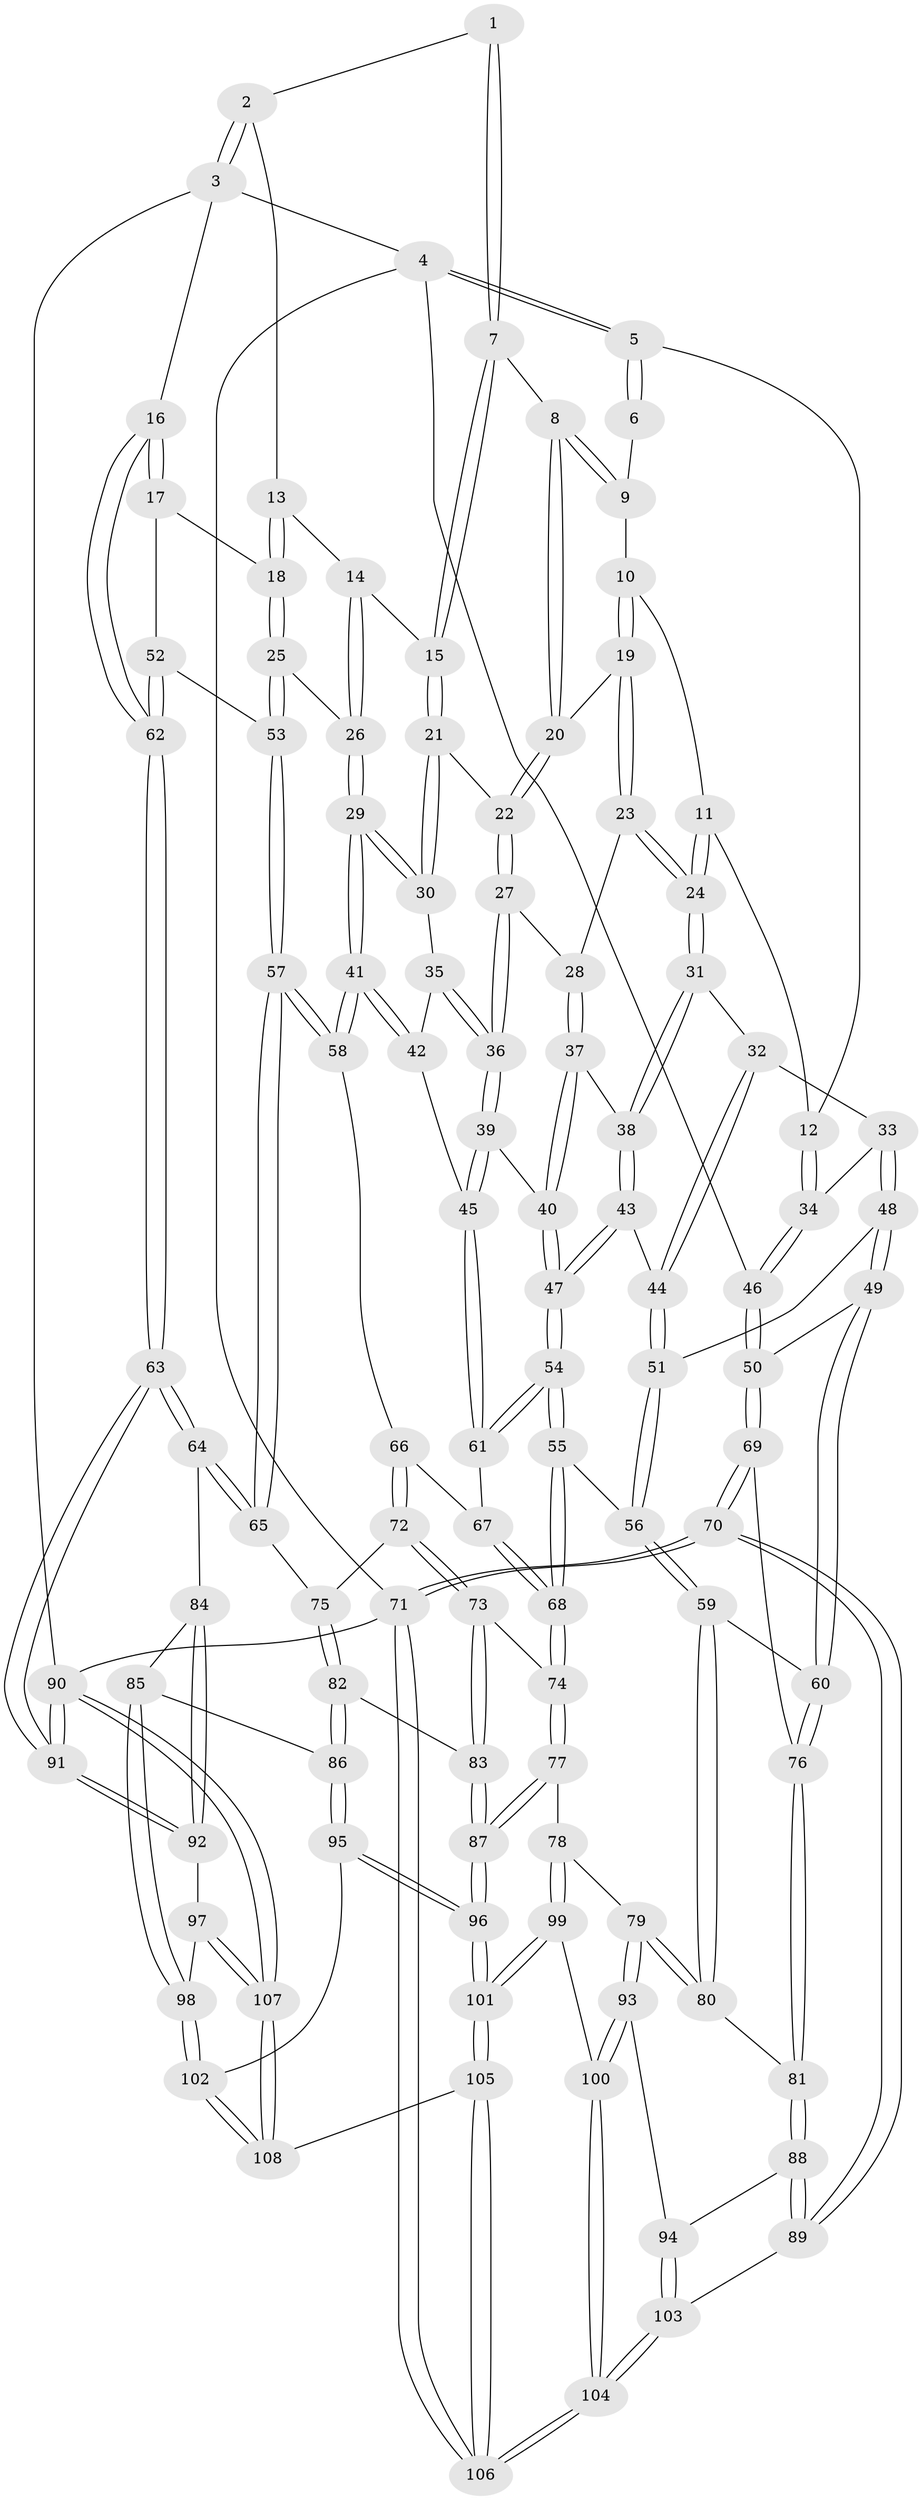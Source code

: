 // Generated by graph-tools (version 1.1) at 2025/27/03/09/25 03:27:04]
// undirected, 108 vertices, 267 edges
graph export_dot {
graph [start="1"]
  node [color=gray90,style=filled];
  1 [pos="+0.6001919716791084+0"];
  2 [pos="+0.8838947782923916+0"];
  3 [pos="+1+0"];
  4 [pos="+0+0"];
  5 [pos="+0+0"];
  6 [pos="+0.3487670995739899+0"];
  7 [pos="+0.5961757714143923+0.05658900419373639"];
  8 [pos="+0.52337284845952+0.08759273633820548"];
  9 [pos="+0.36259348615665066+0"];
  10 [pos="+0.41121062482835574+0.09104177980233316"];
  11 [pos="+0.35644884337648297+0.13255080422599544"];
  12 [pos="+0.18186389524771326+0.08115388220591534"];
  13 [pos="+0.833394737145149+0"];
  14 [pos="+0.6947491929422236+0.10810602861265461"];
  15 [pos="+0.6714455668396201+0.12023204197133916"];
  16 [pos="+1+0.2015791771884732"];
  17 [pos="+0.9868757370739206+0.22103524164039126"];
  18 [pos="+0.9081856322551848+0.22448086240508344"];
  19 [pos="+0.46283605917550036+0.12524575494695647"];
  20 [pos="+0.498378261767089+0.13121536751070725"];
  21 [pos="+0.6614392815814897+0.149915897067746"];
  22 [pos="+0.5228759564121006+0.18658603096775153"];
  23 [pos="+0.38194126232564357+0.21354928546720972"];
  24 [pos="+0.3800861038209803+0.21419705431826794"];
  25 [pos="+0.8790543384011316+0.25160389909291003"];
  26 [pos="+0.8764779262206718+0.25262167728366525"];
  27 [pos="+0.5192686820814117+0.20693027410727846"];
  28 [pos="+0.4941737345493344+0.21993119114878767"];
  29 [pos="+0.8401026305573285+0.2756728823814887"];
  30 [pos="+0.6712055695716465+0.1976925416444663"];
  31 [pos="+0.37949032043786574+0.21510265131134942"];
  32 [pos="+0.3220218723207472+0.24545493245254454"];
  33 [pos="+0.2519922507863259+0.25863457865861395"];
  34 [pos="+0.2509239560498638+0.25662801267543106"];
  35 [pos="+0.6496479941992722+0.2447990593862062"];
  36 [pos="+0.5605041522225122+0.26991370440923024"];
  37 [pos="+0.43904457612971415+0.3088697626714207"];
  38 [pos="+0.437836675985777+0.3090279930078517"];
  39 [pos="+0.5515193070511997+0.33936649997788837"];
  40 [pos="+0.5200270869042614+0.34527478205471823"];
  41 [pos="+0.7568309961071944+0.38034608797662073"];
  42 [pos="+0.6626606054781302+0.2751375808472994"];
  43 [pos="+0.4375017163994396+0.30931489681421537"];
  44 [pos="+0.39942190510364933+0.33473364037536885"];
  45 [pos="+0.5828001465935823+0.36786083366454786"];
  46 [pos="+0+0.26603683082623647"];
  47 [pos="+0.45790996665722317+0.42845396686930903"];
  48 [pos="+0.24289086828964135+0.30704596393309147"];
  49 [pos="+0.23949081418982793+0.3152064961096022"];
  50 [pos="+0+0.3085833045781793"];
  51 [pos="+0.3927200981499145+0.3450518481255467"];
  52 [pos="+0.9870531927984775+0.39995593239741406"];
  53 [pos="+0.9318106334272307+0.3770135051578571"];
  54 [pos="+0.42112874907782927+0.4920625379857051"];
  55 [pos="+0.4012145282803288+0.5141007388956332"];
  56 [pos="+0.3692768710434485+0.5060410629600264"];
  57 [pos="+0.8749022491096634+0.5499512655736385"];
  58 [pos="+0.7361676279047028+0.43871884856196275"];
  59 [pos="+0.27908227101196487+0.5140835853918597"];
  60 [pos="+0.23992568984374155+0.48203053366482534"];
  61 [pos="+0.6059157138161639+0.39854660505504014"];
  62 [pos="+1+0.5159594273593632"];
  63 [pos="+1+0.5677398332363658"];
  64 [pos="+0.9187949152525662+0.5940898458704065"];
  65 [pos="+0.8931776870493217+0.5750010951740068"];
  66 [pos="+0.701663199412481+0.4497868632673441"];
  67 [pos="+0.6242763680648169+0.4119707751179946"];
  68 [pos="+0.4519943536274887+0.5583458647674524"];
  69 [pos="+0+0.4750869597128609"];
  70 [pos="+0+0.8645236965422667"];
  71 [pos="+0+1"];
  72 [pos="+0.6598515366710129+0.518129470981444"];
  73 [pos="+0.5421900117689011+0.6187128138647258"];
  74 [pos="+0.5068318859894239+0.6201225719376389"];
  75 [pos="+0.7251168985691777+0.6444118881078509"];
  76 [pos="+0+0.47585088399516123"];
  77 [pos="+0.4673548727366942+0.7115665141129701"];
  78 [pos="+0.40939484682225374+0.7436010963348745"];
  79 [pos="+0.32902264051735486+0.7421901238978017"];
  80 [pos="+0.2655447554617739+0.5713927105804522"];
  81 [pos="+0.1416904739719134+0.7099304860590043"];
  82 [pos="+0.6765125965104215+0.7201923277500059"];
  83 [pos="+0.6692799083722442+0.7188786069173012"];
  84 [pos="+0.8828206168330665+0.6987480391145777"];
  85 [pos="+0.8195346100906695+0.7430705076145375"];
  86 [pos="+0.7021448636006729+0.7441470682575112"];
  87 [pos="+0.5501460710880041+0.8401057845152688"];
  88 [pos="+0.14470670111143058+0.7666816668497587"];
  89 [pos="+0.001883444748984612+0.8236408107815775"];
  90 [pos="+1+1"];
  91 [pos="+1+0.9924850981825457"];
  92 [pos="+0.9649389077118123+0.8646020162198429"];
  93 [pos="+0.2943289297373522+0.776045484062808"];
  94 [pos="+0.14686707583112257+0.768497717311988"];
  95 [pos="+0.705068525722762+0.8062564954326787"];
  96 [pos="+0.5561304801080633+0.9665318675675708"];
  97 [pos="+0.8750458199926419+0.9009932318899864"];
  98 [pos="+0.8132378250504861+0.8924367479781407"];
  99 [pos="+0.4112312415966302+0.838402668132993"];
  100 [pos="+0.3061107023287191+0.8661438199984131"];
  101 [pos="+0.539690214243703+1"];
  102 [pos="+0.7906873816877551+0.9015160176706029"];
  103 [pos="+0.2124233115697846+1"];
  104 [pos="+0.2511702642628707+1"];
  105 [pos="+0.5400571628275262+1"];
  106 [pos="+0.26530443149158195+1"];
  107 [pos="+0.9289867697579142+1"];
  108 [pos="+0.5970212935997544+1"];
  1 -- 2;
  1 -- 7;
  1 -- 7;
  2 -- 3;
  2 -- 3;
  2 -- 13;
  3 -- 4;
  3 -- 16;
  3 -- 90;
  4 -- 5;
  4 -- 5;
  4 -- 46;
  4 -- 71;
  5 -- 6;
  5 -- 6;
  5 -- 12;
  6 -- 9;
  7 -- 8;
  7 -- 15;
  7 -- 15;
  8 -- 9;
  8 -- 9;
  8 -- 20;
  8 -- 20;
  9 -- 10;
  10 -- 11;
  10 -- 19;
  10 -- 19;
  11 -- 12;
  11 -- 24;
  11 -- 24;
  12 -- 34;
  12 -- 34;
  13 -- 14;
  13 -- 18;
  13 -- 18;
  14 -- 15;
  14 -- 26;
  14 -- 26;
  15 -- 21;
  15 -- 21;
  16 -- 17;
  16 -- 17;
  16 -- 62;
  16 -- 62;
  17 -- 18;
  17 -- 52;
  18 -- 25;
  18 -- 25;
  19 -- 20;
  19 -- 23;
  19 -- 23;
  20 -- 22;
  20 -- 22;
  21 -- 22;
  21 -- 30;
  21 -- 30;
  22 -- 27;
  22 -- 27;
  23 -- 24;
  23 -- 24;
  23 -- 28;
  24 -- 31;
  24 -- 31;
  25 -- 26;
  25 -- 53;
  25 -- 53;
  26 -- 29;
  26 -- 29;
  27 -- 28;
  27 -- 36;
  27 -- 36;
  28 -- 37;
  28 -- 37;
  29 -- 30;
  29 -- 30;
  29 -- 41;
  29 -- 41;
  30 -- 35;
  31 -- 32;
  31 -- 38;
  31 -- 38;
  32 -- 33;
  32 -- 44;
  32 -- 44;
  33 -- 34;
  33 -- 48;
  33 -- 48;
  34 -- 46;
  34 -- 46;
  35 -- 36;
  35 -- 36;
  35 -- 42;
  36 -- 39;
  36 -- 39;
  37 -- 38;
  37 -- 40;
  37 -- 40;
  38 -- 43;
  38 -- 43;
  39 -- 40;
  39 -- 45;
  39 -- 45;
  40 -- 47;
  40 -- 47;
  41 -- 42;
  41 -- 42;
  41 -- 58;
  41 -- 58;
  42 -- 45;
  43 -- 44;
  43 -- 47;
  43 -- 47;
  44 -- 51;
  44 -- 51;
  45 -- 61;
  45 -- 61;
  46 -- 50;
  46 -- 50;
  47 -- 54;
  47 -- 54;
  48 -- 49;
  48 -- 49;
  48 -- 51;
  49 -- 50;
  49 -- 60;
  49 -- 60;
  50 -- 69;
  50 -- 69;
  51 -- 56;
  51 -- 56;
  52 -- 53;
  52 -- 62;
  52 -- 62;
  53 -- 57;
  53 -- 57;
  54 -- 55;
  54 -- 55;
  54 -- 61;
  54 -- 61;
  55 -- 56;
  55 -- 68;
  55 -- 68;
  56 -- 59;
  56 -- 59;
  57 -- 58;
  57 -- 58;
  57 -- 65;
  57 -- 65;
  58 -- 66;
  59 -- 60;
  59 -- 80;
  59 -- 80;
  60 -- 76;
  60 -- 76;
  61 -- 67;
  62 -- 63;
  62 -- 63;
  63 -- 64;
  63 -- 64;
  63 -- 91;
  63 -- 91;
  64 -- 65;
  64 -- 65;
  64 -- 84;
  65 -- 75;
  66 -- 67;
  66 -- 72;
  66 -- 72;
  67 -- 68;
  67 -- 68;
  68 -- 74;
  68 -- 74;
  69 -- 70;
  69 -- 70;
  69 -- 76;
  70 -- 71;
  70 -- 71;
  70 -- 89;
  70 -- 89;
  71 -- 106;
  71 -- 106;
  71 -- 90;
  72 -- 73;
  72 -- 73;
  72 -- 75;
  73 -- 74;
  73 -- 83;
  73 -- 83;
  74 -- 77;
  74 -- 77;
  75 -- 82;
  75 -- 82;
  76 -- 81;
  76 -- 81;
  77 -- 78;
  77 -- 87;
  77 -- 87;
  78 -- 79;
  78 -- 99;
  78 -- 99;
  79 -- 80;
  79 -- 80;
  79 -- 93;
  79 -- 93;
  80 -- 81;
  81 -- 88;
  81 -- 88;
  82 -- 83;
  82 -- 86;
  82 -- 86;
  83 -- 87;
  83 -- 87;
  84 -- 85;
  84 -- 92;
  84 -- 92;
  85 -- 86;
  85 -- 98;
  85 -- 98;
  86 -- 95;
  86 -- 95;
  87 -- 96;
  87 -- 96;
  88 -- 89;
  88 -- 89;
  88 -- 94;
  89 -- 103;
  90 -- 91;
  90 -- 91;
  90 -- 107;
  90 -- 107;
  91 -- 92;
  91 -- 92;
  92 -- 97;
  93 -- 94;
  93 -- 100;
  93 -- 100;
  94 -- 103;
  94 -- 103;
  95 -- 96;
  95 -- 96;
  95 -- 102;
  96 -- 101;
  96 -- 101;
  97 -- 98;
  97 -- 107;
  97 -- 107;
  98 -- 102;
  98 -- 102;
  99 -- 100;
  99 -- 101;
  99 -- 101;
  100 -- 104;
  100 -- 104;
  101 -- 105;
  101 -- 105;
  102 -- 108;
  102 -- 108;
  103 -- 104;
  103 -- 104;
  104 -- 106;
  104 -- 106;
  105 -- 106;
  105 -- 106;
  105 -- 108;
  107 -- 108;
  107 -- 108;
}
